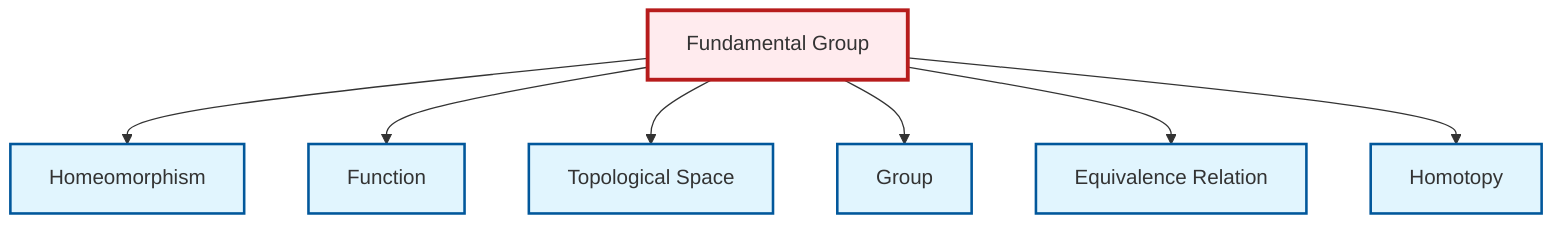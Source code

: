 graph TD
    classDef definition fill:#e1f5fe,stroke:#01579b,stroke-width:2px
    classDef theorem fill:#f3e5f5,stroke:#4a148c,stroke-width:2px
    classDef axiom fill:#fff3e0,stroke:#e65100,stroke-width:2px
    classDef example fill:#e8f5e9,stroke:#1b5e20,stroke-width:2px
    classDef current fill:#ffebee,stroke:#b71c1c,stroke-width:3px
    def-topological-space["Topological Space"]:::definition
    def-function["Function"]:::definition
    def-group["Group"]:::definition
    def-homeomorphism["Homeomorphism"]:::definition
    def-fundamental-group["Fundamental Group"]:::definition
    def-equivalence-relation["Equivalence Relation"]:::definition
    def-homotopy["Homotopy"]:::definition
    def-fundamental-group --> def-homeomorphism
    def-fundamental-group --> def-function
    def-fundamental-group --> def-topological-space
    def-fundamental-group --> def-group
    def-fundamental-group --> def-equivalence-relation
    def-fundamental-group --> def-homotopy
    class def-fundamental-group current
